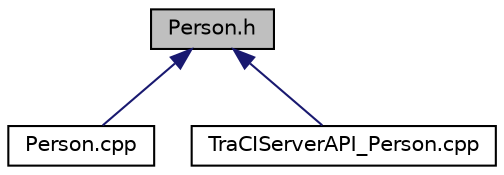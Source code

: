 digraph "Person.h"
{
  edge [fontname="Helvetica",fontsize="10",labelfontname="Helvetica",labelfontsize="10"];
  node [fontname="Helvetica",fontsize="10",shape=record];
  Node11 [label="Person.h",height=0.2,width=0.4,color="black", fillcolor="grey75", style="filled", fontcolor="black"];
  Node11 -> Node12 [dir="back",color="midnightblue",fontsize="10",style="solid",fontname="Helvetica"];
  Node12 [label="Person.cpp",height=0.2,width=0.4,color="black", fillcolor="white", style="filled",URL="$d5/d87/_person_8cpp.html"];
  Node11 -> Node13 [dir="back",color="midnightblue",fontsize="10",style="solid",fontname="Helvetica"];
  Node13 [label="TraCIServerAPI_Person.cpp",height=0.2,width=0.4,color="black", fillcolor="white", style="filled",URL="$dd/d4f/_tra_c_i_server_a_p_i___person_8cpp.html"];
}
